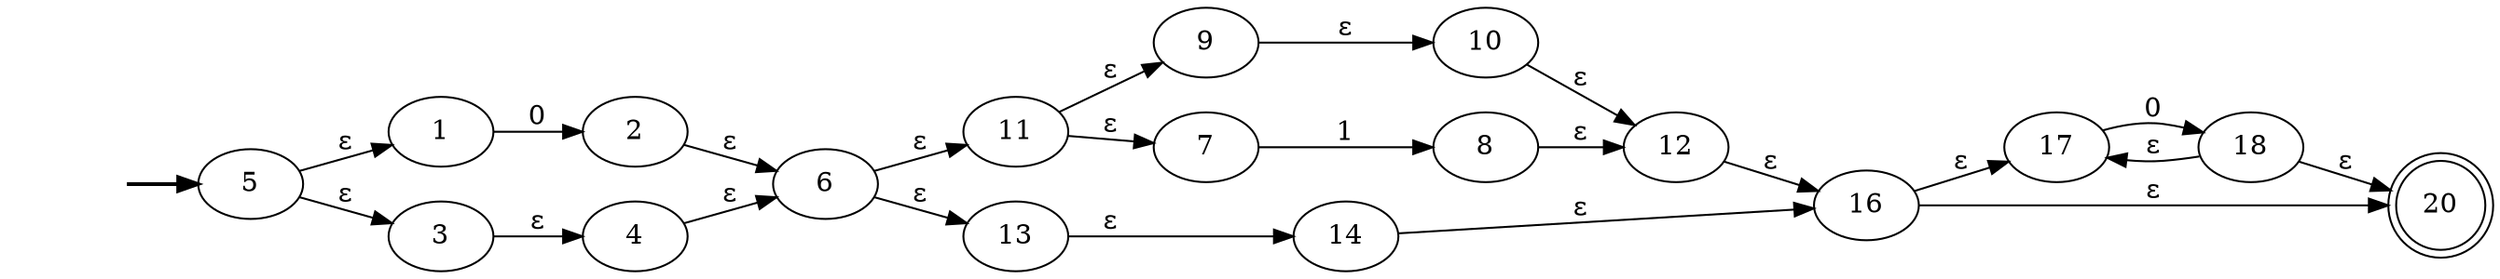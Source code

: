 digraph AFNTest2 {
	graph [rankdir=LR]
	fake [style=invisible]
	fake -> 5 [style=bold]
	5 [root=true]
	1
	5 -> 1 [label="ε"]
	3
	5 -> 3 [label="ε"]
	1
	2
	1 -> 2 [label=0]
	3
	4
	3 -> 4 [label="ε"]
	2
	6
	2 -> 6 [label="ε"]
	4
	4 -> 6 [label="ε"]
	6
	11
	6 -> 11 [label="ε"]
	13
	6 -> 13 [label="ε"]
	11
	9
	11 -> 9 [label="ε"]
	7
	11 -> 7 [label="ε"]
	13
	14
	13 -> 14 [label="ε"]
	9
	10
	9 -> 10 [label="ε"]
	7
	8
	7 -> 8 [label=1]
	14
	16
	14 -> 16 [label="ε"]
	10
	12
	10 -> 12 [label="ε"]
	8
	8 -> 12 [label="ε"]
	16
	17
	16 -> 17 [label="ε"]
	20 [shape=doublecircle]
	16 -> 20 [label="ε"]
	12
	12 -> 16 [label="ε"]
	17
	18
	17 -> 18 [label=0]
	20 [shape=doublecircle]
	18
	18 -> 17 [label="ε"]
	18 -> 20 [label="ε"]
}
